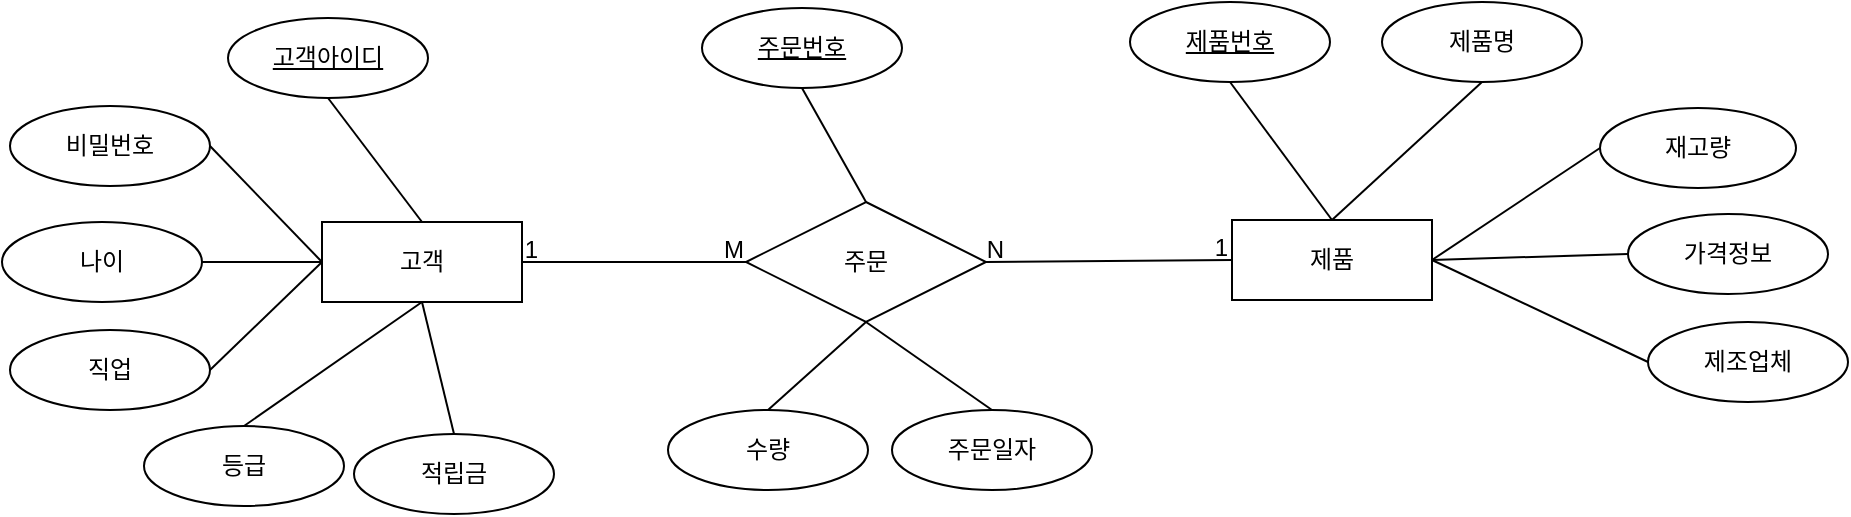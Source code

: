 <mxfile version="24.0.7" type="github">
  <diagram name="페이지-1" id="UG1AafimBmRDP3yTpz6m">
    <mxGraphModel dx="1002" dy="1147" grid="0" gridSize="10" guides="1" tooltips="1" connect="1" arrows="1" fold="1" page="0" pageScale="1" pageWidth="827" pageHeight="1169" math="0" shadow="0">
      <root>
        <mxCell id="0" />
        <mxCell id="1" parent="0" />
        <mxCell id="3vW-9J9TFnjKuh8f4-oN-1" value="고객" style="whiteSpace=wrap;html=1;align=center;" vertex="1" parent="1">
          <mxGeometry x="22" y="-193" width="100" height="40" as="geometry" />
        </mxCell>
        <mxCell id="3vW-9J9TFnjKuh8f4-oN-2" value="고객아이디" style="ellipse;whiteSpace=wrap;html=1;align=center;fontStyle=4;" vertex="1" parent="1">
          <mxGeometry x="-25" y="-295" width="100" height="40" as="geometry" />
        </mxCell>
        <mxCell id="3vW-9J9TFnjKuh8f4-oN-6" value="" style="endArrow=none;html=1;rounded=0;fontSize=12;startSize=8;endSize=8;curved=1;entryX=0.5;entryY=1;entryDx=0;entryDy=0;exitX=0.5;exitY=0;exitDx=0;exitDy=0;" edge="1" parent="1" source="3vW-9J9TFnjKuh8f4-oN-1" target="3vW-9J9TFnjKuh8f4-oN-2">
          <mxGeometry relative="1" as="geometry">
            <mxPoint x="54" y="-177" as="sourcePoint" />
            <mxPoint x="214" y="-177" as="targetPoint" />
          </mxGeometry>
        </mxCell>
        <mxCell id="3vW-9J9TFnjKuh8f4-oN-7" value="비밀번호" style="ellipse;whiteSpace=wrap;html=1;align=center;" vertex="1" parent="1">
          <mxGeometry x="-134" y="-251" width="100" height="40" as="geometry" />
        </mxCell>
        <mxCell id="3vW-9J9TFnjKuh8f4-oN-8" value="나이" style="ellipse;whiteSpace=wrap;html=1;align=center;" vertex="1" parent="1">
          <mxGeometry x="-138" y="-193" width="100" height="40" as="geometry" />
        </mxCell>
        <mxCell id="3vW-9J9TFnjKuh8f4-oN-9" value="직업&lt;span style=&quot;color: rgba(0, 0, 0, 0); font-family: monospace; font-size: 0px; text-align: start; text-wrap: nowrap;&quot;&gt;%3CmxGraphModel%3E%3Croot%3E%3CmxCell%20id%3D%220%22%2F%3E%3CmxCell%20id%3D%221%22%20parent%3D%220%22%2F%3E%3CmxCell%20id%3D%222%22%20value%3D%22%EB%B9%84%EB%B0%80%EB%B2%88%ED%98%B8%22%20style%3D%22ellipse%3BwhiteSpace%3Dwrap%3Bhtml%3D1%3Balign%3Dcenter%3B%22%20vertex%3D%221%22%20parent%3D%221%22%3E%3CmxGeometry%20x%3D%22-75%22%20y%3D%22-116%22%20width%3D%22100%22%20height%3D%2240%22%20as%3D%22geometry%22%2F%3E%3C%2FmxCell%3E%3C%2Froot%3E%3C%2FmxGraphModel%3E&lt;/span&gt;" style="ellipse;whiteSpace=wrap;html=1;align=center;" vertex="1" parent="1">
          <mxGeometry x="-134" y="-139" width="100" height="40" as="geometry" />
        </mxCell>
        <mxCell id="3vW-9J9TFnjKuh8f4-oN-10" value="등급" style="ellipse;whiteSpace=wrap;html=1;align=center;" vertex="1" parent="1">
          <mxGeometry x="-67" y="-91" width="100" height="40" as="geometry" />
        </mxCell>
        <mxCell id="3vW-9J9TFnjKuh8f4-oN-11" value="적립금" style="ellipse;whiteSpace=wrap;html=1;align=center;" vertex="1" parent="1">
          <mxGeometry x="38" y="-87" width="100" height="40" as="geometry" />
        </mxCell>
        <mxCell id="3vW-9J9TFnjKuh8f4-oN-12" value="" style="endArrow=none;html=1;rounded=0;fontSize=12;startSize=8;endSize=8;curved=1;entryX=1;entryY=0.5;entryDx=0;entryDy=0;exitX=0;exitY=0.5;exitDx=0;exitDy=0;" edge="1" parent="1" source="3vW-9J9TFnjKuh8f4-oN-1" target="3vW-9J9TFnjKuh8f4-oN-7">
          <mxGeometry relative="1" as="geometry">
            <mxPoint x="82" y="-183" as="sourcePoint" />
            <mxPoint x="91" y="-258" as="targetPoint" />
          </mxGeometry>
        </mxCell>
        <mxCell id="3vW-9J9TFnjKuh8f4-oN-13" value="" style="endArrow=none;html=1;rounded=0;fontSize=12;startSize=8;endSize=8;curved=1;entryX=1;entryY=0.5;entryDx=0;entryDy=0;exitX=0;exitY=0.5;exitDx=0;exitDy=0;" edge="1" parent="1" source="3vW-9J9TFnjKuh8f4-oN-1" target="3vW-9J9TFnjKuh8f4-oN-8">
          <mxGeometry relative="1" as="geometry">
            <mxPoint x="31" y="-109" as="sourcePoint" />
            <mxPoint x="-25" y="-167" as="targetPoint" />
          </mxGeometry>
        </mxCell>
        <mxCell id="3vW-9J9TFnjKuh8f4-oN-14" value="" style="endArrow=none;html=1;rounded=0;fontSize=12;startSize=8;endSize=8;curved=1;entryX=1;entryY=0.5;entryDx=0;entryDy=0;exitX=0;exitY=0.5;exitDx=0;exitDy=0;" edge="1" parent="1" source="3vW-9J9TFnjKuh8f4-oN-1" target="3vW-9J9TFnjKuh8f4-oN-9">
          <mxGeometry relative="1" as="geometry">
            <mxPoint x="32" y="-163" as="sourcePoint" />
            <mxPoint x="-28" y="-163" as="targetPoint" />
          </mxGeometry>
        </mxCell>
        <mxCell id="3vW-9J9TFnjKuh8f4-oN-15" value="" style="endArrow=none;html=1;rounded=0;fontSize=12;startSize=8;endSize=8;curved=1;entryX=0.5;entryY=0;entryDx=0;entryDy=0;exitX=0.5;exitY=1;exitDx=0;exitDy=0;" edge="1" parent="1" source="3vW-9J9TFnjKuh8f4-oN-1" target="3vW-9J9TFnjKuh8f4-oN-10">
          <mxGeometry relative="1" as="geometry">
            <mxPoint x="32" y="-163" as="sourcePoint" />
            <mxPoint x="-24" y="-109" as="targetPoint" />
          </mxGeometry>
        </mxCell>
        <mxCell id="3vW-9J9TFnjKuh8f4-oN-16" value="" style="endArrow=none;html=1;rounded=0;fontSize=12;startSize=8;endSize=8;curved=1;entryX=0.5;entryY=0;entryDx=0;entryDy=0;exitX=0.5;exitY=1;exitDx=0;exitDy=0;" edge="1" parent="1" source="3vW-9J9TFnjKuh8f4-oN-1" target="3vW-9J9TFnjKuh8f4-oN-11">
          <mxGeometry relative="1" as="geometry">
            <mxPoint x="82" y="-143" as="sourcePoint" />
            <mxPoint x="-7" y="-81" as="targetPoint" />
          </mxGeometry>
        </mxCell>
        <mxCell id="3vW-9J9TFnjKuh8f4-oN-18" value="제품" style="whiteSpace=wrap;html=1;align=center;" vertex="1" parent="1">
          <mxGeometry x="477" y="-194" width="100" height="40" as="geometry" />
        </mxCell>
        <mxCell id="3vW-9J9TFnjKuh8f4-oN-19" value="제품번호" style="ellipse;whiteSpace=wrap;html=1;align=center;fontStyle=4;" vertex="1" parent="1">
          <mxGeometry x="426" y="-303" width="100" height="40" as="geometry" />
        </mxCell>
        <mxCell id="3vW-9J9TFnjKuh8f4-oN-20" value="" style="endArrow=none;html=1;rounded=0;fontSize=12;startSize=8;endSize=8;curved=1;entryX=0.5;entryY=1;entryDx=0;entryDy=0;exitX=0.5;exitY=0;exitDx=0;exitDy=0;" edge="1" parent="1" source="3vW-9J9TFnjKuh8f4-oN-18" target="3vW-9J9TFnjKuh8f4-oN-19">
          <mxGeometry relative="1" as="geometry">
            <mxPoint x="509" y="-178" as="sourcePoint" />
            <mxPoint x="669" y="-178" as="targetPoint" />
          </mxGeometry>
        </mxCell>
        <mxCell id="3vW-9J9TFnjKuh8f4-oN-21" value="제품명" style="ellipse;whiteSpace=wrap;html=1;align=center;" vertex="1" parent="1">
          <mxGeometry x="552" y="-303" width="100" height="40" as="geometry" />
        </mxCell>
        <mxCell id="3vW-9J9TFnjKuh8f4-oN-22" value="재고량" style="ellipse;whiteSpace=wrap;html=1;align=center;" vertex="1" parent="1">
          <mxGeometry x="661" y="-250" width="98" height="40" as="geometry" />
        </mxCell>
        <mxCell id="3vW-9J9TFnjKuh8f4-oN-23" value="가격정보" style="ellipse;whiteSpace=wrap;html=1;align=center;" vertex="1" parent="1">
          <mxGeometry x="675" y="-197" width="100" height="40" as="geometry" />
        </mxCell>
        <mxCell id="3vW-9J9TFnjKuh8f4-oN-24" value="제조업체" style="ellipse;whiteSpace=wrap;html=1;align=center;" vertex="1" parent="1">
          <mxGeometry x="685" y="-143" width="100" height="40" as="geometry" />
        </mxCell>
        <mxCell id="3vW-9J9TFnjKuh8f4-oN-26" value="" style="endArrow=none;html=1;rounded=0;fontSize=12;startSize=8;endSize=8;curved=1;entryX=0.5;entryY=1;entryDx=0;entryDy=0;exitX=0.5;exitY=0;exitDx=0;exitDy=0;" edge="1" parent="1" source="3vW-9J9TFnjKuh8f4-oN-18" target="3vW-9J9TFnjKuh8f4-oN-21">
          <mxGeometry relative="1" as="geometry">
            <mxPoint x="537" y="-184" as="sourcePoint" />
            <mxPoint x="546" y="-259" as="targetPoint" />
          </mxGeometry>
        </mxCell>
        <mxCell id="3vW-9J9TFnjKuh8f4-oN-27" value="" style="endArrow=none;html=1;rounded=0;fontSize=12;startSize=8;endSize=8;curved=1;entryX=0;entryY=0.5;entryDx=0;entryDy=0;exitX=1;exitY=0.5;exitDx=0;exitDy=0;" edge="1" parent="1" source="3vW-9J9TFnjKuh8f4-oN-18" target="3vW-9J9TFnjKuh8f4-oN-22">
          <mxGeometry relative="1" as="geometry">
            <mxPoint x="577" y="-171" as="sourcePoint" />
            <mxPoint x="430" y="-168" as="targetPoint" />
          </mxGeometry>
        </mxCell>
        <mxCell id="3vW-9J9TFnjKuh8f4-oN-28" value="" style="endArrow=none;html=1;rounded=0;fontSize=12;startSize=8;endSize=8;curved=1;entryX=0;entryY=0.5;entryDx=0;entryDy=0;exitX=1;exitY=0.5;exitDx=0;exitDy=0;" edge="1" parent="1" source="3vW-9J9TFnjKuh8f4-oN-18" target="3vW-9J9TFnjKuh8f4-oN-23">
          <mxGeometry relative="1" as="geometry">
            <mxPoint x="487" y="-164" as="sourcePoint" />
            <mxPoint x="427" y="-164" as="targetPoint" />
          </mxGeometry>
        </mxCell>
        <mxCell id="3vW-9J9TFnjKuh8f4-oN-29" value="" style="endArrow=none;html=1;rounded=0;fontSize=12;startSize=8;endSize=8;curved=1;entryX=0;entryY=0.5;entryDx=0;entryDy=0;exitX=1;exitY=0.5;exitDx=0;exitDy=0;" edge="1" parent="1" source="3vW-9J9TFnjKuh8f4-oN-18" target="3vW-9J9TFnjKuh8f4-oN-24">
          <mxGeometry relative="1" as="geometry">
            <mxPoint x="487" y="-164" as="sourcePoint" />
            <mxPoint x="431" y="-110" as="targetPoint" />
          </mxGeometry>
        </mxCell>
        <mxCell id="3vW-9J9TFnjKuh8f4-oN-34" value="주문" style="shape=rhombus;perimeter=rhombusPerimeter;whiteSpace=wrap;html=1;align=center;" vertex="1" parent="1">
          <mxGeometry x="234" y="-203" width="120" height="60" as="geometry" />
        </mxCell>
        <mxCell id="3vW-9J9TFnjKuh8f4-oN-35" value="주문번호" style="ellipse;whiteSpace=wrap;html=1;align=center;fontStyle=4;" vertex="1" parent="1">
          <mxGeometry x="212" y="-300" width="100" height="40" as="geometry" />
        </mxCell>
        <mxCell id="3vW-9J9TFnjKuh8f4-oN-37" value="" style="endArrow=none;html=1;rounded=0;fontSize=12;startSize=8;endSize=8;curved=1;entryX=0.5;entryY=1;entryDx=0;entryDy=0;exitX=0.5;exitY=0;exitDx=0;exitDy=0;" edge="1" parent="1" source="3vW-9J9TFnjKuh8f4-oN-34" target="3vW-9J9TFnjKuh8f4-oN-35">
          <mxGeometry relative="1" as="geometry">
            <mxPoint x="116" y="-183" as="sourcePoint" />
            <mxPoint x="69" y="-245" as="targetPoint" />
          </mxGeometry>
        </mxCell>
        <mxCell id="3vW-9J9TFnjKuh8f4-oN-38" value="" style="endArrow=none;html=1;rounded=0;fontSize=12;startSize=8;endSize=8;curved=1;entryX=0;entryY=0.5;entryDx=0;entryDy=0;exitX=1;exitY=0.5;exitDx=0;exitDy=0;" edge="1" parent="1" source="3vW-9J9TFnjKuh8f4-oN-1" target="3vW-9J9TFnjKuh8f4-oN-34">
          <mxGeometry relative="1" as="geometry">
            <mxPoint x="157" y="-167" as="sourcePoint" />
            <mxPoint x="301" y="-67.42" as="targetPoint" />
          </mxGeometry>
        </mxCell>
        <mxCell id="3vW-9J9TFnjKuh8f4-oN-39" value="M" style="resizable=0;html=1;whiteSpace=wrap;align=right;verticalAlign=bottom;" connectable="0" vertex="1" parent="3vW-9J9TFnjKuh8f4-oN-38">
          <mxGeometry x="1" relative="1" as="geometry">
            <mxPoint y="2" as="offset" />
          </mxGeometry>
        </mxCell>
        <mxCell id="3vW-9J9TFnjKuh8f4-oN-40" value="1" style="resizable=0;html=1;whiteSpace=wrap;align=right;verticalAlign=bottom;" connectable="0" vertex="1" parent="1">
          <mxGeometry x="131.998" y="-171.0" as="geometry" />
        </mxCell>
        <mxCell id="3vW-9J9TFnjKuh8f4-oN-41" value="" style="endArrow=none;html=1;rounded=0;fontSize=12;startSize=8;endSize=8;curved=1;entryX=0;entryY=0.5;entryDx=0;entryDy=0;exitX=1;exitY=0.5;exitDx=0;exitDy=0;" edge="1" parent="1" source="3vW-9J9TFnjKuh8f4-oN-34" target="3vW-9J9TFnjKuh8f4-oN-18">
          <mxGeometry relative="1" as="geometry">
            <mxPoint x="354" y="-173.34" as="sourcePoint" />
            <mxPoint x="432" y="-173.34" as="targetPoint" />
          </mxGeometry>
        </mxCell>
        <mxCell id="3vW-9J9TFnjKuh8f4-oN-42" value="1" style="resizable=0;html=1;whiteSpace=wrap;align=right;verticalAlign=bottom;" connectable="0" vertex="1" parent="3vW-9J9TFnjKuh8f4-oN-41">
          <mxGeometry x="1" relative="1" as="geometry">
            <mxPoint y="2" as="offset" />
          </mxGeometry>
        </mxCell>
        <mxCell id="3vW-9J9TFnjKuh8f4-oN-44" value="N" style="resizable=0;html=1;whiteSpace=wrap;align=right;verticalAlign=bottom;" connectable="0" vertex="1" parent="1">
          <mxGeometry x="364.001" y="-171" as="geometry" />
        </mxCell>
        <mxCell id="3vW-9J9TFnjKuh8f4-oN-45" value="수량&lt;span style=&quot;color: rgba(0, 0, 0, 0); font-family: monospace; font-size: 0px; text-align: start; text-wrap: nowrap;&quot;&gt;%3CmxGraphModel%3E%3Croot%3E%3CmxCell%20id%3D%220%22%2F%3E%3CmxCell%20id%3D%221%22%20parent%3D%220%22%2F%3E%3CmxCell%20id%3D%222%22%20value%3D%22%EC%A0%81%EB%A6%BD%EA%B8%88%22%20style%3D%22ellipse%3BwhiteSpace%3Dwrap%3Bhtml%3D1%3Balign%3Dcenter%3B%22%20vertex%3D%221%22%20parent%3D%221%22%3E%3CmxGeometry%20x%3D%2272%22%20y%3D%22-87%22%20width%3D%22100%22%20height%3D%2240%22%20as%3D%22geometry%22%2F%3E%3C%2FmxCell%3E%3C%2Froot%3E%3C%2FmxGraphModel%3E&lt;/span&gt;" style="ellipse;whiteSpace=wrap;html=1;align=center;" vertex="1" parent="1">
          <mxGeometry x="195" y="-99" width="100" height="40" as="geometry" />
        </mxCell>
        <mxCell id="3vW-9J9TFnjKuh8f4-oN-46" value="주문일자" style="ellipse;whiteSpace=wrap;html=1;align=center;" vertex="1" parent="1">
          <mxGeometry x="307" y="-99" width="100" height="40" as="geometry" />
        </mxCell>
        <mxCell id="3vW-9J9TFnjKuh8f4-oN-47" value="" style="endArrow=none;html=1;rounded=0;fontSize=12;startSize=8;endSize=8;curved=1;entryX=0.5;entryY=1;entryDx=0;entryDy=0;exitX=0.5;exitY=0;exitDx=0;exitDy=0;" edge="1" parent="1" source="3vW-9J9TFnjKuh8f4-oN-46" target="3vW-9J9TFnjKuh8f4-oN-34">
          <mxGeometry relative="1" as="geometry">
            <mxPoint x="304" y="-193" as="sourcePoint" />
            <mxPoint x="272" y="-250" as="targetPoint" />
          </mxGeometry>
        </mxCell>
        <mxCell id="3vW-9J9TFnjKuh8f4-oN-48" value="" style="endArrow=none;html=1;rounded=0;fontSize=12;startSize=8;endSize=8;curved=1;entryX=0.5;entryY=1;entryDx=0;entryDy=0;exitX=0.5;exitY=0;exitDx=0;exitDy=0;" edge="1" parent="1" source="3vW-9J9TFnjKuh8f4-oN-45" target="3vW-9J9TFnjKuh8f4-oN-34">
          <mxGeometry relative="1" as="geometry">
            <mxPoint x="366" y="-89" as="sourcePoint" />
            <mxPoint x="304" y="-133" as="targetPoint" />
          </mxGeometry>
        </mxCell>
      </root>
    </mxGraphModel>
  </diagram>
</mxfile>
